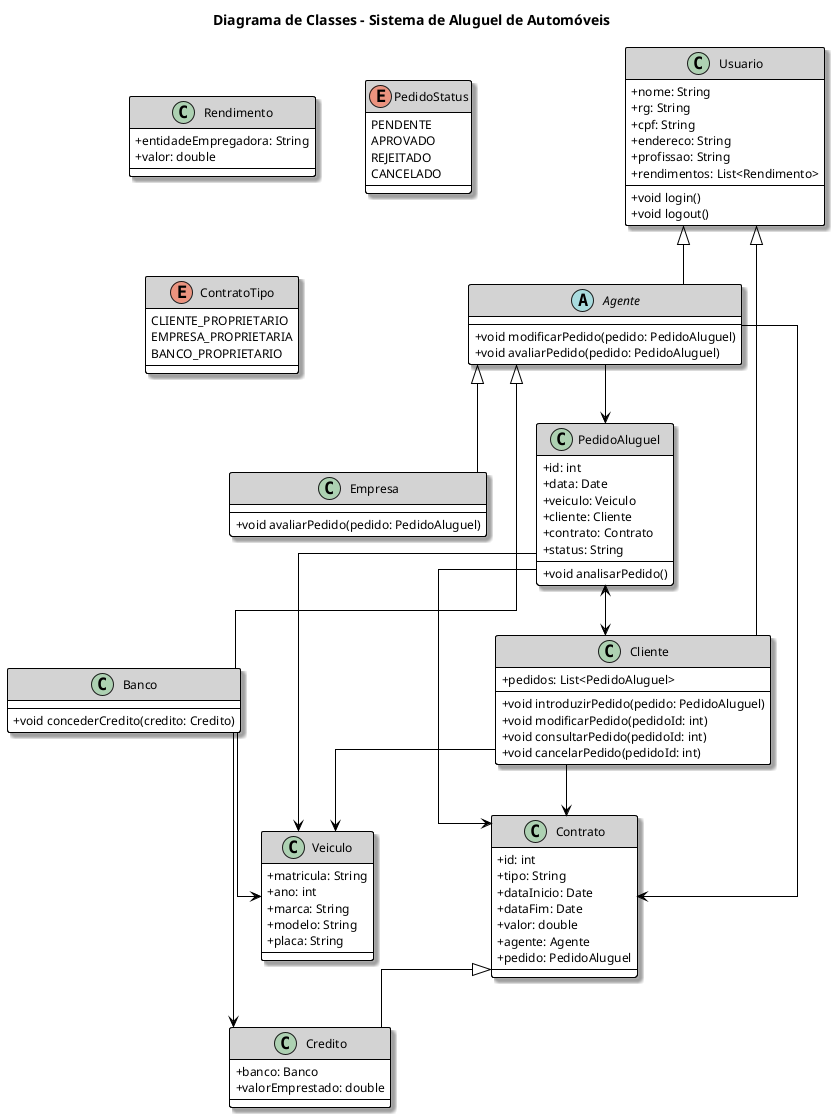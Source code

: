 @startuml
skinparam classAttributeIconSize 0
skinparam classFontSize 14
skinparam classFontColor Black
skinparam shadowing true
skinparam linetype ortho
skinparam classBackgroundColor White
skinparam classBorderColor Black
skinparam classBorderThickness 1
skinparam classHeaderBackgroundColor LightGray
skinparam classHeaderFontColor White
skinparam classAttributeFontSize 12
skinparam classAttributeFontColor Black
skinparam arrowColor Black
skinparam arrowThickness 1
skinparam arrowFontSize 13
skinparam arrowFontColor Black
skinparam nodesep 50
skinparam ranksep 50
title Diagrama de Classes - Sistema de Aluguel de Automóveis

class Usuario {
  + nome: String
  + rg: String
  + cpf: String
  + endereco: String
  + profissao: String
  + rendimentos: List<Rendimento>
  + void login()
  + void logout()
}

class Rendimento {
  + entidadeEmpregadora: String
  + valor: double
}

class Cliente extends Usuario {
  + pedidos: List<PedidoAluguel>
  + void introduzirPedido(pedido: PedidoAluguel)
  + void modificarPedido(pedidoId: int)
  + void consultarPedido(pedidoId: int)
  + void cancelarPedido(pedidoId: int)
}

abstract class Agente extends Usuario {
  + void modificarPedido(pedido: PedidoAluguel)
  + void avaliarPedido(pedido: PedidoAluguel)
}

class PedidoAluguel {
  + id: int
  + data: Date
  + veiculo: Veiculo
  + cliente: Cliente
  + contrato: Contrato
  + status: String
  + void analisarPedido()
}

class Veiculo {
  + matricula: String
  + ano: int
  + marca: String
  + modelo: String
  + placa: String
}

class Contrato {
  + id: int
  + tipo: String
  + dataInicio: Date
  + dataFim: Date
  + valor: double
  + agente: Agente
  + pedido: PedidoAluguel
}

class Credito extends Contrato {
  + banco: Banco
  + valorEmprestado: double
}

class Banco extends Agente {
  + void concederCredito(credito: Credito)
}

class Empresa extends Agente {
  + void avaliarPedido(pedido: PedidoAluguel)
}

enum PedidoStatus {
    PENDENTE
    APROVADO
    REJEITADO
    CANCELADO
}

enum ContratoTipo {
    CLIENTE_PROPRIETARIO
    EMPRESA_PROPRIETARIA
    BANCO_PROPRIETARIO
}
 
PedidoAluguel --> Veiculo
PedidoAluguel --> Contrato 
PedidoAluguel <--> Cliente 
Agente --> PedidoAluguel 
Banco --> Credito 
Cliente --> Veiculo 
Banco --> Veiculo 
Cliente --> Contrato 
Agente --> Contrato 
@enduml
